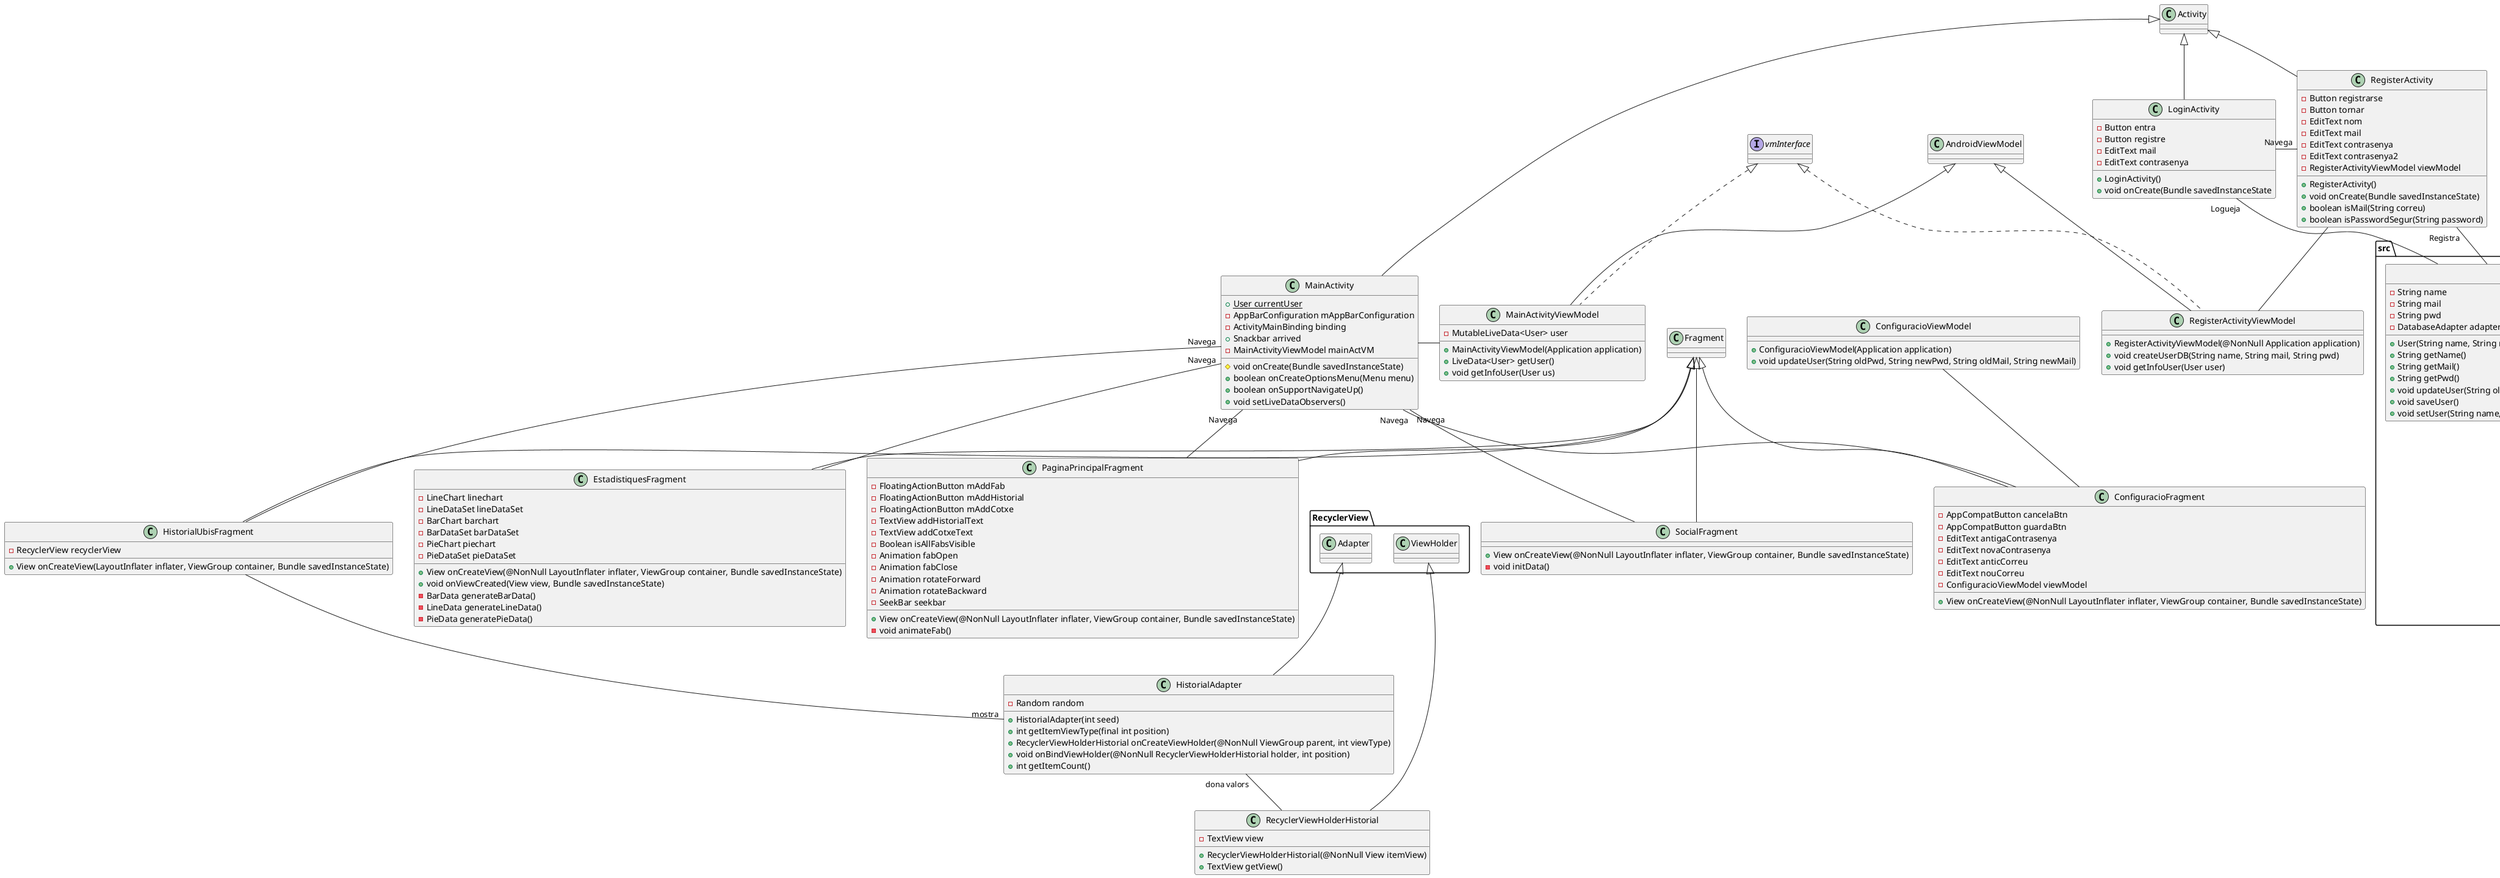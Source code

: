 @startuml
'https://plantuml.com/class-diagram

package "src" {
    class DataBaseAdapter extends Activity{
        + {static} String TAG
        + {static} FirebaseFirestore db
        + {static} vmInterface listener
        + {static} DataBaseAdapter databaseAdapter
        + DatabaseAdapter(vmInterface listener)
        + void updateUser(String name, String mail, String pwd)
        + vmInterface listener
        + void getUser()
        + void saveUser(User u)
    }

    class Loc_User {
        - Integer idLoc
        - Integer idUser
        - LocalDateTime[] duration
        + Loc_User(Integer idLoc, Integer idUser, LocalDateTime startTime)
        + Integer getIdLoc()
        + Integer getIdUser()
        + LocalDateTime getStartTime()
        + LocalDateTime getEndTime()
        + void setEndTime(LocalDateTime endTime)
    }

    class Location {
        - Integer id
        - double[] position
        - boolean isOccupied
        + Location(int id, double latitude, double longitude)
        + double[] getPosition()
        + Integer getId()
        + void occupy()
        + void release()
    }

    class User {
        - String name
        - String mail
        - String pwd
        - DatabaseAdapter adapter
        + User(String name, String mail, String pwd)
        + String getName()
        + String getMail()
        + String getPwd()
        + void updateUser(String oldPwd, String newPwd, String oldMail, String newMail)
        + void saveUser()
        + void setUser(String name, String mail, String pwd)
    }

    interface vmInterface {
        + getInfoUser(User user)
    }
}

class MainActivity extends Activity{
    + {static} User currentUser
    - AppBarConfiguration mAppBarConfiguration
    - ActivityMainBinding binding
    + Snackbar arrived
    - MainActivityViewModel mainActVM
    # void onCreate(Bundle savedInstanceState)
    + boolean onCreateOptionsMenu(Menu menu)
    + boolean onSupportNavigateUp()
    + void setLiveDataObservers()
}

class ConfiguracioFragment extends Fragment{
    - AppCompatButton cancelaBtn
    - AppCompatButton guardaBtn
    - EditText antigaContrasenya
    - EditText novaContrasenya
    - EditText anticCorreu
    - EditText nouCorreu
    - ConfiguracioViewModel viewModel
    + View onCreateView(@NonNull LayoutInflater inflater, ViewGroup container, Bundle savedInstanceState)
}

class ConfiguracioViewModel {
    + ConfiguracioViewModel(Application application)
    + void updateUser(String oldPwd, String newPwd, String oldMail, String newMail)
}

class HistorialAdapter extends RecyclerView.Adapter{
    - Random random
    + HistorialAdapter(int seed)
    + int getItemViewType(final int position)
    + RecyclerViewHolderHistorial onCreateViewHolder(@NonNull ViewGroup parent, int viewType)
    + void onBindViewHolder(@NonNull RecyclerViewHolderHistorial holder, int position)
    + int getItemCount()
}

class HistorialUbisFragment extends Fragment {
    - RecyclerView recyclerView
    + View onCreateView(LayoutInflater inflater, ViewGroup container, Bundle savedInstanceState)
}

class LoginActivity extends Activity {
    - Button entra
    - Button registre
    - EditText mail
    - EditText contrasenya
    + LoginActivity()
    + void onCreate(Bundle savedInstanceState
}

class MainActivityViewModel extends AndroidViewModel implements vmInterface {
    - MutableLiveData<User> user
    + MainActivityViewModel(Application application)
    + LiveData<User> getUser()
    + void getInfoUser(User us)
}

class PaginaPrincipalFragment extends Fragment {
    - FloatingActionButton mAddFab
    - FloatingActionButton mAddHistorial
    - FloatingActionButton mAddCotxe
    - TextView addHistorialText
    - TextView addCotxeText
    - Boolean isAllFabsVisible
    - Animation fabOpen
    - Animation fabClose
    - Animation rotateForward
    - Animation rotateBackward
    - SeekBar seekbar
    + View onCreateView(@NonNull LayoutInflater inflater, ViewGroup container, Bundle savedInstanceState)
    - void animateFab()
}

class RecyclerViewHolderHistorial extends RecyclerView.ViewHolder {
    - TextView view
    + RecyclerViewHolderHistorial(@NonNull View itemView)
    + TextView getView()
}

class RegisterActivity extends Activity {
    - Button registrarse
    - Button tornar
    - EditText nom
    - EditText mail
    - EditText contrasenya
    - EditText contrasenya2
    - RegisterActivityViewModel viewModel
    + RegisterActivity()
    + void onCreate(Bundle savedInstanceState)
    + boolean isMail(String correu)
    + boolean isPasswordSegur(String password)
}

class SocialFragment extends Fragment {
    + View onCreateView(@NonNull LayoutInflater inflater, ViewGroup container, Bundle savedInstanceState)
    - void initData()
}

class RegisterActivityViewModel extends AndroidViewModel implements vmInterface {
    + RegisterActivityViewModel(@NonNull Application application)
    + void createUserDB(String name, String mail, String pwd)
    + void getInfoUser(User user)
}

class EstadistiquesFragment extends Fragment {
    - LineChart linechart
    - LineDataSet lineDataSet
    - BarChart barchart
    - BarDataSet barDataSet
    - PieChart piechart
    - PieDataSet pieDataSet
    + View onCreateView(@NonNull LayoutInflater inflater, ViewGroup container, Bundle savedInstanceState)
    + void onViewCreated(View view, Bundle savedInstanceState)
    - BarData generateBarData()
    - LineData generateLineData()
    - PieData generatePieData()
}

HistorialUbisFragment -- "mostra"HistorialAdapter
HistorialAdapter "dona valors"-- RecyclerViewHolderHistorial
LoginActivity "Logueja" -- User
MainActivity "Navega" -- PaginaPrincipalFragment
MainActivity "Navega" -- ConfiguracioFragment
MainActivity "Navega" -- EstadistiquesFragment
MainActivity "Navega" -- HistorialUbisFragment
MainActivity "Navega" -- SocialFragment
RegisterActivity "Registra" -- User
ConfiguracioViewModel -- ConfiguracioFragment
LoginActivity - "Navega" RegisterActivity
MainActivity - MainActivityViewModel
RegisterActivity -- RegisterActivityViewModel

@enduml